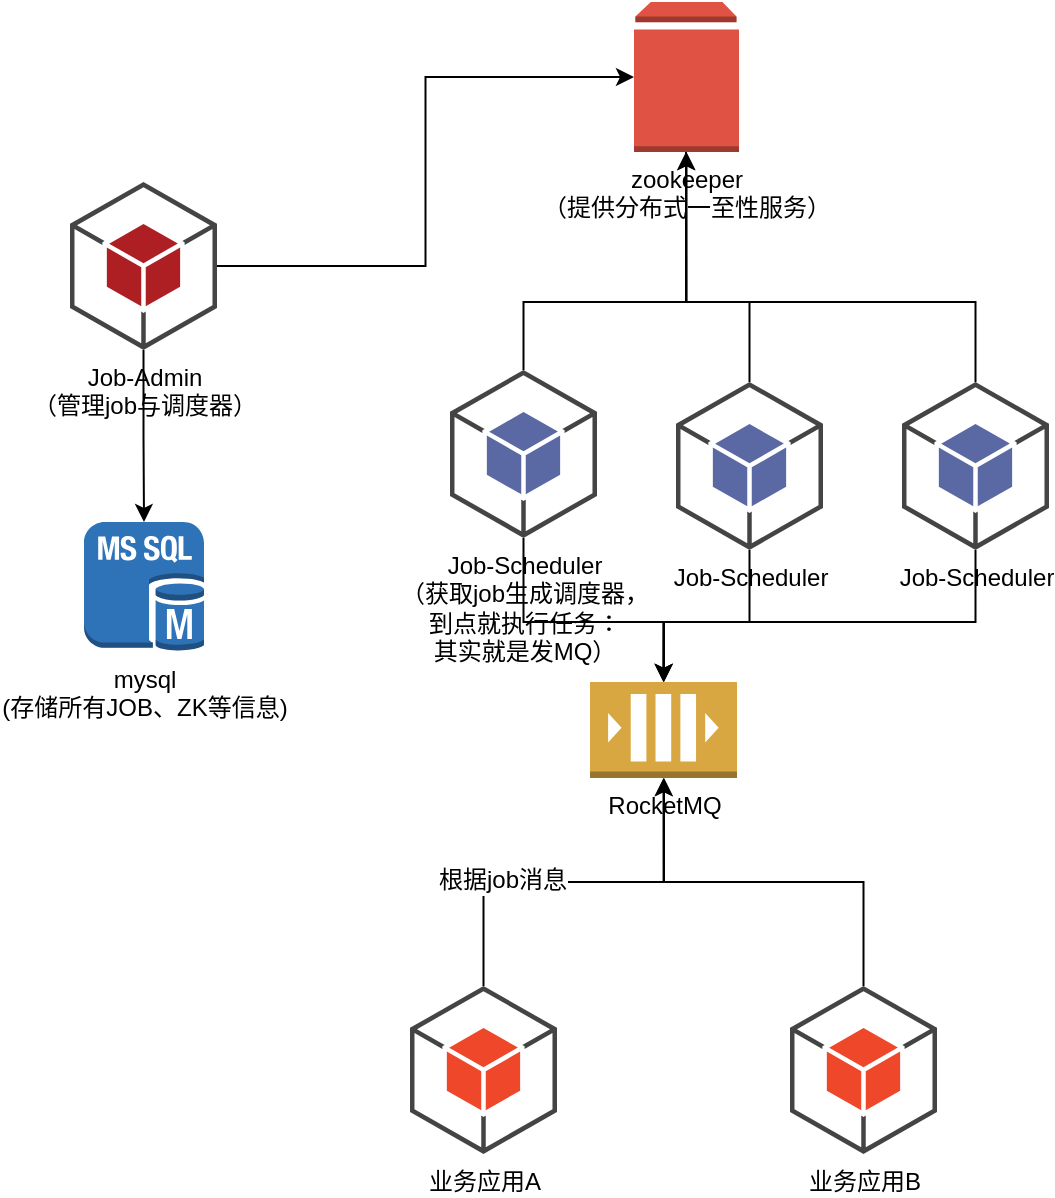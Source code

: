 <mxfile version="11.0.9" type="github"><diagram id="QRez6ylSoEK0bPyxCVCN" name="第 1 页"><mxGraphModel dx="1360" dy="787" grid="1" gridSize="10" guides="1" tooltips="1" connect="1" arrows="1" fold="1" page="1" pageScale="1" pageWidth="827" pageHeight="1169" math="0" shadow="0"><root><mxCell id="0"/><mxCell id="1" parent="0"/><mxCell id="QTIAxfk6ni5UdEbVxSRW-15" style="edgeStyle=orthogonalEdgeStyle;rounded=0;orthogonalLoop=1;jettySize=auto;html=1;entryX=0;entryY=0.5;entryDx=0;entryDy=0;entryPerimeter=0;" edge="1" parent="1" source="QTIAxfk6ni5UdEbVxSRW-2" target="QTIAxfk6ni5UdEbVxSRW-11"><mxGeometry relative="1" as="geometry"/></mxCell><mxCell id="QTIAxfk6ni5UdEbVxSRW-29" style="edgeStyle=orthogonalEdgeStyle;rounded=0;orthogonalLoop=1;jettySize=auto;html=1;" edge="1" parent="1" source="QTIAxfk6ni5UdEbVxSRW-2" target="QTIAxfk6ni5UdEbVxSRW-28"><mxGeometry relative="1" as="geometry"/></mxCell><mxCell id="QTIAxfk6ni5UdEbVxSRW-2" value="Job-Admin&lt;br&gt;（管理job与调度器）" style="outlineConnect=0;dashed=0;verticalLabelPosition=bottom;verticalAlign=top;align=center;html=1;shape=mxgraph.aws3.android;fillColor=#AE1F23;gradientColor=none;" vertex="1" parent="1"><mxGeometry x="110" y="140" width="73.5" height="84" as="geometry"/></mxCell><mxCell id="QTIAxfk6ni5UdEbVxSRW-12" style="edgeStyle=orthogonalEdgeStyle;rounded=0;orthogonalLoop=1;jettySize=auto;html=1;entryX=0.152;entryY=0.933;entryDx=0;entryDy=0;entryPerimeter=0;" edge="1" parent="1" source="QTIAxfk6ni5UdEbVxSRW-3" target="QTIAxfk6ni5UdEbVxSRW-11"><mxGeometry relative="1" as="geometry"><Array as="points"><mxPoint x="337" y="200"/><mxPoint x="418" y="200"/><mxPoint x="418" y="120"/></Array></mxGeometry></mxCell><mxCell id="QTIAxfk6ni5UdEbVxSRW-20" style="edgeStyle=orthogonalEdgeStyle;rounded=0;orthogonalLoop=1;jettySize=auto;html=1;entryX=0.5;entryY=0;entryDx=0;entryDy=0;entryPerimeter=0;" edge="1" parent="1" source="QTIAxfk6ni5UdEbVxSRW-3" target="QTIAxfk6ni5UdEbVxSRW-10"><mxGeometry relative="1" as="geometry"><Array as="points"><mxPoint x="337" y="360"/><mxPoint x="407" y="360"/></Array></mxGeometry></mxCell><mxCell id="QTIAxfk6ni5UdEbVxSRW-3" value="Job-Scheduler&lt;br&gt;（获取job生成调度器，&lt;br&gt;到点就执行任务：&lt;br&gt;其实就是发MQ）" style="outlineConnect=0;dashed=0;verticalLabelPosition=bottom;verticalAlign=top;align=center;html=1;shape=mxgraph.aws3.android;fillColor=#5A69A4;gradientColor=none;" vertex="1" parent="1"><mxGeometry x="300" y="234" width="73.5" height="84" as="geometry"/></mxCell><mxCell id="QTIAxfk6ni5UdEbVxSRW-13" style="edgeStyle=orthogonalEdgeStyle;rounded=0;orthogonalLoop=1;jettySize=auto;html=1;entryX=0.5;entryY=1;entryDx=0;entryDy=0;entryPerimeter=0;" edge="1" parent="1" source="QTIAxfk6ni5UdEbVxSRW-6" target="QTIAxfk6ni5UdEbVxSRW-11"><mxGeometry relative="1" as="geometry"><Array as="points"><mxPoint x="450" y="200"/><mxPoint x="418" y="200"/></Array></mxGeometry></mxCell><mxCell id="QTIAxfk6ni5UdEbVxSRW-18" style="edgeStyle=orthogonalEdgeStyle;rounded=0;orthogonalLoop=1;jettySize=auto;html=1;" edge="1" parent="1" source="QTIAxfk6ni5UdEbVxSRW-6" target="QTIAxfk6ni5UdEbVxSRW-10"><mxGeometry relative="1" as="geometry"><Array as="points"><mxPoint x="450" y="360"/><mxPoint x="407" y="360"/></Array></mxGeometry></mxCell><mxCell id="QTIAxfk6ni5UdEbVxSRW-6" value="Job-Scheduler" style="outlineConnect=0;dashed=0;verticalLabelPosition=bottom;verticalAlign=top;align=center;html=1;shape=mxgraph.aws3.android;fillColor=#5A69A4;gradientColor=none;" vertex="1" parent="1"><mxGeometry x="413" y="240" width="73.5" height="84" as="geometry"/></mxCell><mxCell id="QTIAxfk6ni5UdEbVxSRW-14" style="edgeStyle=orthogonalEdgeStyle;rounded=0;orthogonalLoop=1;jettySize=auto;html=1;" edge="1" parent="1" source="QTIAxfk6ni5UdEbVxSRW-7" target="QTIAxfk6ni5UdEbVxSRW-11"><mxGeometry relative="1" as="geometry"><Array as="points"><mxPoint x="563" y="200"/><mxPoint x="418" y="200"/></Array></mxGeometry></mxCell><mxCell id="QTIAxfk6ni5UdEbVxSRW-21" style="edgeStyle=orthogonalEdgeStyle;rounded=0;orthogonalLoop=1;jettySize=auto;html=1;entryX=0.5;entryY=0;entryDx=0;entryDy=0;entryPerimeter=0;" edge="1" parent="1" source="QTIAxfk6ni5UdEbVxSRW-7" target="QTIAxfk6ni5UdEbVxSRW-10"><mxGeometry relative="1" as="geometry"><Array as="points"><mxPoint x="563" y="360"/><mxPoint x="407" y="360"/></Array></mxGeometry></mxCell><mxCell id="QTIAxfk6ni5UdEbVxSRW-7" value="Job-Scheduler" style="outlineConnect=0;dashed=0;verticalLabelPosition=bottom;verticalAlign=top;align=center;html=1;shape=mxgraph.aws3.android;fillColor=#5A69A4;gradientColor=none;" vertex="1" parent="1"><mxGeometry x="526" y="240" width="73.5" height="84" as="geometry"/></mxCell><mxCell id="QTIAxfk6ni5UdEbVxSRW-27" style="edgeStyle=orthogonalEdgeStyle;rounded=0;orthogonalLoop=1;jettySize=auto;html=1;" edge="1" parent="1" source="QTIAxfk6ni5UdEbVxSRW-8" target="QTIAxfk6ni5UdEbVxSRW-10"><mxGeometry relative="1" as="geometry"><Array as="points"><mxPoint x="317" y="490"/><mxPoint x="407" y="490"/></Array></mxGeometry></mxCell><mxCell id="QTIAxfk6ni5UdEbVxSRW-30" value="根据job消息" style="text;html=1;resizable=0;points=[];align=center;verticalAlign=middle;labelBackgroundColor=#ffffff;" vertex="1" connectable="0" parent="QTIAxfk6ni5UdEbVxSRW-27"><mxGeometry x="-0.464" y="-9" relative="1" as="geometry"><mxPoint x="9" y="-10" as="offset"/></mxGeometry></mxCell><mxCell id="QTIAxfk6ni5UdEbVxSRW-8" value="业务应用A" style="outlineConnect=0;dashed=0;verticalLabelPosition=bottom;verticalAlign=top;align=center;html=1;shape=mxgraph.aws3.android;fillColor=#EE472A;gradientColor=none;" vertex="1" parent="1"><mxGeometry x="280" y="542" width="73.5" height="84" as="geometry"/></mxCell><mxCell id="QTIAxfk6ni5UdEbVxSRW-26" style="edgeStyle=orthogonalEdgeStyle;rounded=0;orthogonalLoop=1;jettySize=auto;html=1;entryX=0.5;entryY=1;entryDx=0;entryDy=0;entryPerimeter=0;" edge="1" parent="1" source="QTIAxfk6ni5UdEbVxSRW-9" target="QTIAxfk6ni5UdEbVxSRW-10"><mxGeometry relative="1" as="geometry"><Array as="points"><mxPoint x="507" y="490"/><mxPoint x="407" y="490"/></Array></mxGeometry></mxCell><mxCell id="QTIAxfk6ni5UdEbVxSRW-9" value="业务应用B" style="outlineConnect=0;dashed=0;verticalLabelPosition=bottom;verticalAlign=top;align=center;html=1;shape=mxgraph.aws3.android;fillColor=#EE472A;gradientColor=none;" vertex="1" parent="1"><mxGeometry x="470" y="542" width="73.5" height="84" as="geometry"/></mxCell><mxCell id="QTIAxfk6ni5UdEbVxSRW-10" value="RocketMQ" style="outlineConnect=0;dashed=0;verticalLabelPosition=bottom;verticalAlign=top;align=center;html=1;shape=mxgraph.aws3.queue;fillColor=#D9A741;gradientColor=none;" vertex="1" parent="1"><mxGeometry x="370" y="390" width="73.5" height="48" as="geometry"/></mxCell><mxCell id="QTIAxfk6ni5UdEbVxSRW-11" value="zookeeper&lt;br&gt;（提供分布式一至性服务）&lt;br&gt;" style="outlineConnect=0;dashed=0;verticalLabelPosition=bottom;verticalAlign=top;align=center;html=1;shape=mxgraph.aws3.volume;fillColor=#E05243;gradientColor=none;" vertex="1" parent="1"><mxGeometry x="392" y="50" width="52.5" height="75" as="geometry"/></mxCell><mxCell id="QTIAxfk6ni5UdEbVxSRW-28" value="mysql&lt;br&gt;(存储所有JOB、ZK等信息)" style="outlineConnect=0;dashed=0;verticalLabelPosition=bottom;verticalAlign=top;align=center;html=1;shape=mxgraph.aws3.ms_sql_instance;fillColor=#2E73B8;gradientColor=none;" vertex="1" parent="1"><mxGeometry x="117" y="310" width="60" height="64.5" as="geometry"/></mxCell></root></mxGraphModel></diagram></mxfile>